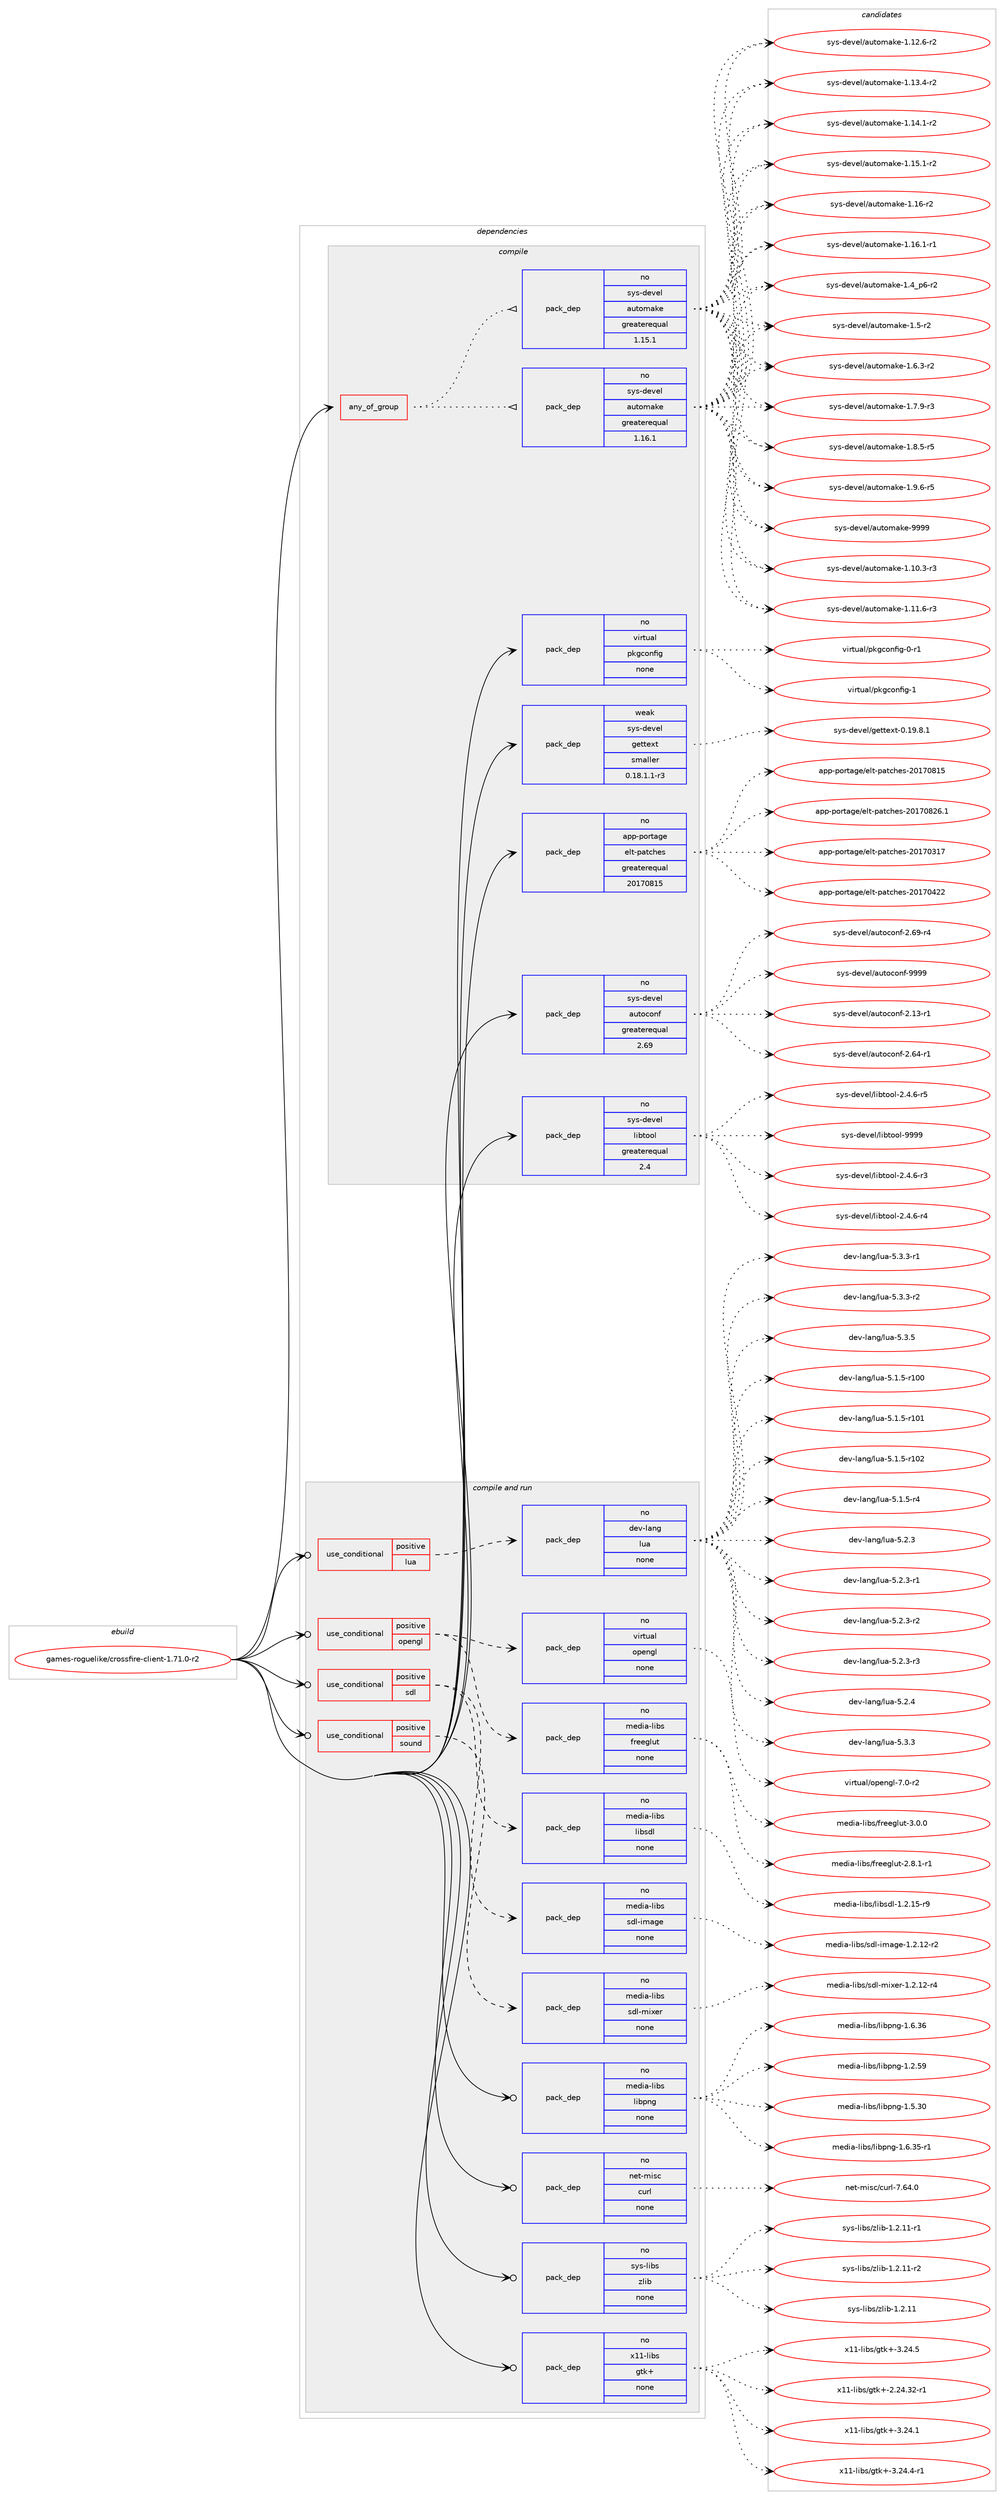 digraph prolog {

# *************
# Graph options
# *************

newrank=true;
concentrate=true;
compound=true;
graph [rankdir=LR,fontname=Helvetica,fontsize=10,ranksep=1.5];#, ranksep=2.5, nodesep=0.2];
edge  [arrowhead=vee];
node  [fontname=Helvetica,fontsize=10];

# **********
# The ebuild
# **********

subgraph cluster_leftcol {
color=gray;
rank=same;
label=<<i>ebuild</i>>;
id [label="games-roguelike/crossfire-client-1.71.0-r2", color=red, width=4, href="../games-roguelike/crossfire-client-1.71.0-r2.svg"];
}

# ****************
# The dependencies
# ****************

subgraph cluster_midcol {
color=gray;
label=<<i>dependencies</i>>;
subgraph cluster_compile {
fillcolor="#eeeeee";
style=filled;
label=<<i>compile</i>>;
subgraph any23485 {
dependency1559813 [label=<<TABLE BORDER="0" CELLBORDER="1" CELLSPACING="0" CELLPADDING="4"><TR><TD CELLPADDING="10">any_of_group</TD></TR></TABLE>>, shape=none, color=red];subgraph pack1108776 {
dependency1559814 [label=<<TABLE BORDER="0" CELLBORDER="1" CELLSPACING="0" CELLPADDING="4" WIDTH="220"><TR><TD ROWSPAN="6" CELLPADDING="30">pack_dep</TD></TR><TR><TD WIDTH="110">no</TD></TR><TR><TD>sys-devel</TD></TR><TR><TD>automake</TD></TR><TR><TD>greaterequal</TD></TR><TR><TD>1.16.1</TD></TR></TABLE>>, shape=none, color=blue];
}
dependency1559813:e -> dependency1559814:w [weight=20,style="dotted",arrowhead="oinv"];
subgraph pack1108777 {
dependency1559815 [label=<<TABLE BORDER="0" CELLBORDER="1" CELLSPACING="0" CELLPADDING="4" WIDTH="220"><TR><TD ROWSPAN="6" CELLPADDING="30">pack_dep</TD></TR><TR><TD WIDTH="110">no</TD></TR><TR><TD>sys-devel</TD></TR><TR><TD>automake</TD></TR><TR><TD>greaterequal</TD></TR><TR><TD>1.15.1</TD></TR></TABLE>>, shape=none, color=blue];
}
dependency1559813:e -> dependency1559815:w [weight=20,style="dotted",arrowhead="oinv"];
}
id:e -> dependency1559813:w [weight=20,style="solid",arrowhead="vee"];
subgraph pack1108778 {
dependency1559816 [label=<<TABLE BORDER="0" CELLBORDER="1" CELLSPACING="0" CELLPADDING="4" WIDTH="220"><TR><TD ROWSPAN="6" CELLPADDING="30">pack_dep</TD></TR><TR><TD WIDTH="110">no</TD></TR><TR><TD>app-portage</TD></TR><TR><TD>elt-patches</TD></TR><TR><TD>greaterequal</TD></TR><TR><TD>20170815</TD></TR></TABLE>>, shape=none, color=blue];
}
id:e -> dependency1559816:w [weight=20,style="solid",arrowhead="vee"];
subgraph pack1108779 {
dependency1559817 [label=<<TABLE BORDER="0" CELLBORDER="1" CELLSPACING="0" CELLPADDING="4" WIDTH="220"><TR><TD ROWSPAN="6" CELLPADDING="30">pack_dep</TD></TR><TR><TD WIDTH="110">no</TD></TR><TR><TD>sys-devel</TD></TR><TR><TD>autoconf</TD></TR><TR><TD>greaterequal</TD></TR><TR><TD>2.69</TD></TR></TABLE>>, shape=none, color=blue];
}
id:e -> dependency1559817:w [weight=20,style="solid",arrowhead="vee"];
subgraph pack1108780 {
dependency1559818 [label=<<TABLE BORDER="0" CELLBORDER="1" CELLSPACING="0" CELLPADDING="4" WIDTH="220"><TR><TD ROWSPAN="6" CELLPADDING="30">pack_dep</TD></TR><TR><TD WIDTH="110">no</TD></TR><TR><TD>sys-devel</TD></TR><TR><TD>libtool</TD></TR><TR><TD>greaterequal</TD></TR><TR><TD>2.4</TD></TR></TABLE>>, shape=none, color=blue];
}
id:e -> dependency1559818:w [weight=20,style="solid",arrowhead="vee"];
subgraph pack1108781 {
dependency1559819 [label=<<TABLE BORDER="0" CELLBORDER="1" CELLSPACING="0" CELLPADDING="4" WIDTH="220"><TR><TD ROWSPAN="6" CELLPADDING="30">pack_dep</TD></TR><TR><TD WIDTH="110">no</TD></TR><TR><TD>virtual</TD></TR><TR><TD>pkgconfig</TD></TR><TR><TD>none</TD></TR><TR><TD></TD></TR></TABLE>>, shape=none, color=blue];
}
id:e -> dependency1559819:w [weight=20,style="solid",arrowhead="vee"];
subgraph pack1108782 {
dependency1559820 [label=<<TABLE BORDER="0" CELLBORDER="1" CELLSPACING="0" CELLPADDING="4" WIDTH="220"><TR><TD ROWSPAN="6" CELLPADDING="30">pack_dep</TD></TR><TR><TD WIDTH="110">weak</TD></TR><TR><TD>sys-devel</TD></TR><TR><TD>gettext</TD></TR><TR><TD>smaller</TD></TR><TR><TD>0.18.1.1-r3</TD></TR></TABLE>>, shape=none, color=blue];
}
id:e -> dependency1559820:w [weight=20,style="solid",arrowhead="vee"];
}
subgraph cluster_compileandrun {
fillcolor="#eeeeee";
style=filled;
label=<<i>compile and run</i>>;
subgraph cond426959 {
dependency1559821 [label=<<TABLE BORDER="0" CELLBORDER="1" CELLSPACING="0" CELLPADDING="4"><TR><TD ROWSPAN="3" CELLPADDING="10">use_conditional</TD></TR><TR><TD>positive</TD></TR><TR><TD>lua</TD></TR></TABLE>>, shape=none, color=red];
subgraph pack1108783 {
dependency1559822 [label=<<TABLE BORDER="0" CELLBORDER="1" CELLSPACING="0" CELLPADDING="4" WIDTH="220"><TR><TD ROWSPAN="6" CELLPADDING="30">pack_dep</TD></TR><TR><TD WIDTH="110">no</TD></TR><TR><TD>dev-lang</TD></TR><TR><TD>lua</TD></TR><TR><TD>none</TD></TR><TR><TD></TD></TR></TABLE>>, shape=none, color=blue];
}
dependency1559821:e -> dependency1559822:w [weight=20,style="dashed",arrowhead="vee"];
}
id:e -> dependency1559821:w [weight=20,style="solid",arrowhead="odotvee"];
subgraph cond426960 {
dependency1559823 [label=<<TABLE BORDER="0" CELLBORDER="1" CELLSPACING="0" CELLPADDING="4"><TR><TD ROWSPAN="3" CELLPADDING="10">use_conditional</TD></TR><TR><TD>positive</TD></TR><TR><TD>opengl</TD></TR></TABLE>>, shape=none, color=red];
subgraph pack1108784 {
dependency1559824 [label=<<TABLE BORDER="0" CELLBORDER="1" CELLSPACING="0" CELLPADDING="4" WIDTH="220"><TR><TD ROWSPAN="6" CELLPADDING="30">pack_dep</TD></TR><TR><TD WIDTH="110">no</TD></TR><TR><TD>virtual</TD></TR><TR><TD>opengl</TD></TR><TR><TD>none</TD></TR><TR><TD></TD></TR></TABLE>>, shape=none, color=blue];
}
dependency1559823:e -> dependency1559824:w [weight=20,style="dashed",arrowhead="vee"];
subgraph pack1108785 {
dependency1559825 [label=<<TABLE BORDER="0" CELLBORDER="1" CELLSPACING="0" CELLPADDING="4" WIDTH="220"><TR><TD ROWSPAN="6" CELLPADDING="30">pack_dep</TD></TR><TR><TD WIDTH="110">no</TD></TR><TR><TD>media-libs</TD></TR><TR><TD>freeglut</TD></TR><TR><TD>none</TD></TR><TR><TD></TD></TR></TABLE>>, shape=none, color=blue];
}
dependency1559823:e -> dependency1559825:w [weight=20,style="dashed",arrowhead="vee"];
}
id:e -> dependency1559823:w [weight=20,style="solid",arrowhead="odotvee"];
subgraph cond426961 {
dependency1559826 [label=<<TABLE BORDER="0" CELLBORDER="1" CELLSPACING="0" CELLPADDING="4"><TR><TD ROWSPAN="3" CELLPADDING="10">use_conditional</TD></TR><TR><TD>positive</TD></TR><TR><TD>sdl</TD></TR></TABLE>>, shape=none, color=red];
subgraph pack1108786 {
dependency1559827 [label=<<TABLE BORDER="0" CELLBORDER="1" CELLSPACING="0" CELLPADDING="4" WIDTH="220"><TR><TD ROWSPAN="6" CELLPADDING="30">pack_dep</TD></TR><TR><TD WIDTH="110">no</TD></TR><TR><TD>media-libs</TD></TR><TR><TD>libsdl</TD></TR><TR><TD>none</TD></TR><TR><TD></TD></TR></TABLE>>, shape=none, color=blue];
}
dependency1559826:e -> dependency1559827:w [weight=20,style="dashed",arrowhead="vee"];
subgraph pack1108787 {
dependency1559828 [label=<<TABLE BORDER="0" CELLBORDER="1" CELLSPACING="0" CELLPADDING="4" WIDTH="220"><TR><TD ROWSPAN="6" CELLPADDING="30">pack_dep</TD></TR><TR><TD WIDTH="110">no</TD></TR><TR><TD>media-libs</TD></TR><TR><TD>sdl-image</TD></TR><TR><TD>none</TD></TR><TR><TD></TD></TR></TABLE>>, shape=none, color=blue];
}
dependency1559826:e -> dependency1559828:w [weight=20,style="dashed",arrowhead="vee"];
}
id:e -> dependency1559826:w [weight=20,style="solid",arrowhead="odotvee"];
subgraph cond426962 {
dependency1559829 [label=<<TABLE BORDER="0" CELLBORDER="1" CELLSPACING="0" CELLPADDING="4"><TR><TD ROWSPAN="3" CELLPADDING="10">use_conditional</TD></TR><TR><TD>positive</TD></TR><TR><TD>sound</TD></TR></TABLE>>, shape=none, color=red];
subgraph pack1108788 {
dependency1559830 [label=<<TABLE BORDER="0" CELLBORDER="1" CELLSPACING="0" CELLPADDING="4" WIDTH="220"><TR><TD ROWSPAN="6" CELLPADDING="30">pack_dep</TD></TR><TR><TD WIDTH="110">no</TD></TR><TR><TD>media-libs</TD></TR><TR><TD>sdl-mixer</TD></TR><TR><TD>none</TD></TR><TR><TD></TD></TR></TABLE>>, shape=none, color=blue];
}
dependency1559829:e -> dependency1559830:w [weight=20,style="dashed",arrowhead="vee"];
}
id:e -> dependency1559829:w [weight=20,style="solid",arrowhead="odotvee"];
subgraph pack1108789 {
dependency1559831 [label=<<TABLE BORDER="0" CELLBORDER="1" CELLSPACING="0" CELLPADDING="4" WIDTH="220"><TR><TD ROWSPAN="6" CELLPADDING="30">pack_dep</TD></TR><TR><TD WIDTH="110">no</TD></TR><TR><TD>media-libs</TD></TR><TR><TD>libpng</TD></TR><TR><TD>none</TD></TR><TR><TD></TD></TR></TABLE>>, shape=none, color=blue];
}
id:e -> dependency1559831:w [weight=20,style="solid",arrowhead="odotvee"];
subgraph pack1108790 {
dependency1559832 [label=<<TABLE BORDER="0" CELLBORDER="1" CELLSPACING="0" CELLPADDING="4" WIDTH="220"><TR><TD ROWSPAN="6" CELLPADDING="30">pack_dep</TD></TR><TR><TD WIDTH="110">no</TD></TR><TR><TD>net-misc</TD></TR><TR><TD>curl</TD></TR><TR><TD>none</TD></TR><TR><TD></TD></TR></TABLE>>, shape=none, color=blue];
}
id:e -> dependency1559832:w [weight=20,style="solid",arrowhead="odotvee"];
subgraph pack1108791 {
dependency1559833 [label=<<TABLE BORDER="0" CELLBORDER="1" CELLSPACING="0" CELLPADDING="4" WIDTH="220"><TR><TD ROWSPAN="6" CELLPADDING="30">pack_dep</TD></TR><TR><TD WIDTH="110">no</TD></TR><TR><TD>sys-libs</TD></TR><TR><TD>zlib</TD></TR><TR><TD>none</TD></TR><TR><TD></TD></TR></TABLE>>, shape=none, color=blue];
}
id:e -> dependency1559833:w [weight=20,style="solid",arrowhead="odotvee"];
subgraph pack1108792 {
dependency1559834 [label=<<TABLE BORDER="0" CELLBORDER="1" CELLSPACING="0" CELLPADDING="4" WIDTH="220"><TR><TD ROWSPAN="6" CELLPADDING="30">pack_dep</TD></TR><TR><TD WIDTH="110">no</TD></TR><TR><TD>x11-libs</TD></TR><TR><TD>gtk+</TD></TR><TR><TD>none</TD></TR><TR><TD></TD></TR></TABLE>>, shape=none, color=blue];
}
id:e -> dependency1559834:w [weight=20,style="solid",arrowhead="odotvee"];
}
subgraph cluster_run {
fillcolor="#eeeeee";
style=filled;
label=<<i>run</i>>;
}
}

# **************
# The candidates
# **************

subgraph cluster_choices {
rank=same;
color=gray;
label=<<i>candidates</i>>;

subgraph choice1108776 {
color=black;
nodesep=1;
choice11512111545100101118101108479711711611110997107101454946494846514511451 [label="sys-devel/automake-1.10.3-r3", color=red, width=4,href="../sys-devel/automake-1.10.3-r3.svg"];
choice11512111545100101118101108479711711611110997107101454946494946544511451 [label="sys-devel/automake-1.11.6-r3", color=red, width=4,href="../sys-devel/automake-1.11.6-r3.svg"];
choice11512111545100101118101108479711711611110997107101454946495046544511450 [label="sys-devel/automake-1.12.6-r2", color=red, width=4,href="../sys-devel/automake-1.12.6-r2.svg"];
choice11512111545100101118101108479711711611110997107101454946495146524511450 [label="sys-devel/automake-1.13.4-r2", color=red, width=4,href="../sys-devel/automake-1.13.4-r2.svg"];
choice11512111545100101118101108479711711611110997107101454946495246494511450 [label="sys-devel/automake-1.14.1-r2", color=red, width=4,href="../sys-devel/automake-1.14.1-r2.svg"];
choice11512111545100101118101108479711711611110997107101454946495346494511450 [label="sys-devel/automake-1.15.1-r2", color=red, width=4,href="../sys-devel/automake-1.15.1-r2.svg"];
choice1151211154510010111810110847971171161111099710710145494649544511450 [label="sys-devel/automake-1.16-r2", color=red, width=4,href="../sys-devel/automake-1.16-r2.svg"];
choice11512111545100101118101108479711711611110997107101454946495446494511449 [label="sys-devel/automake-1.16.1-r1", color=red, width=4,href="../sys-devel/automake-1.16.1-r1.svg"];
choice115121115451001011181011084797117116111109971071014549465295112544511450 [label="sys-devel/automake-1.4_p6-r2", color=red, width=4,href="../sys-devel/automake-1.4_p6-r2.svg"];
choice11512111545100101118101108479711711611110997107101454946534511450 [label="sys-devel/automake-1.5-r2", color=red, width=4,href="../sys-devel/automake-1.5-r2.svg"];
choice115121115451001011181011084797117116111109971071014549465446514511450 [label="sys-devel/automake-1.6.3-r2", color=red, width=4,href="../sys-devel/automake-1.6.3-r2.svg"];
choice115121115451001011181011084797117116111109971071014549465546574511451 [label="sys-devel/automake-1.7.9-r3", color=red, width=4,href="../sys-devel/automake-1.7.9-r3.svg"];
choice115121115451001011181011084797117116111109971071014549465646534511453 [label="sys-devel/automake-1.8.5-r5", color=red, width=4,href="../sys-devel/automake-1.8.5-r5.svg"];
choice115121115451001011181011084797117116111109971071014549465746544511453 [label="sys-devel/automake-1.9.6-r5", color=red, width=4,href="../sys-devel/automake-1.9.6-r5.svg"];
choice115121115451001011181011084797117116111109971071014557575757 [label="sys-devel/automake-9999", color=red, width=4,href="../sys-devel/automake-9999.svg"];
dependency1559814:e -> choice11512111545100101118101108479711711611110997107101454946494846514511451:w [style=dotted,weight="100"];
dependency1559814:e -> choice11512111545100101118101108479711711611110997107101454946494946544511451:w [style=dotted,weight="100"];
dependency1559814:e -> choice11512111545100101118101108479711711611110997107101454946495046544511450:w [style=dotted,weight="100"];
dependency1559814:e -> choice11512111545100101118101108479711711611110997107101454946495146524511450:w [style=dotted,weight="100"];
dependency1559814:e -> choice11512111545100101118101108479711711611110997107101454946495246494511450:w [style=dotted,weight="100"];
dependency1559814:e -> choice11512111545100101118101108479711711611110997107101454946495346494511450:w [style=dotted,weight="100"];
dependency1559814:e -> choice1151211154510010111810110847971171161111099710710145494649544511450:w [style=dotted,weight="100"];
dependency1559814:e -> choice11512111545100101118101108479711711611110997107101454946495446494511449:w [style=dotted,weight="100"];
dependency1559814:e -> choice115121115451001011181011084797117116111109971071014549465295112544511450:w [style=dotted,weight="100"];
dependency1559814:e -> choice11512111545100101118101108479711711611110997107101454946534511450:w [style=dotted,weight="100"];
dependency1559814:e -> choice115121115451001011181011084797117116111109971071014549465446514511450:w [style=dotted,weight="100"];
dependency1559814:e -> choice115121115451001011181011084797117116111109971071014549465546574511451:w [style=dotted,weight="100"];
dependency1559814:e -> choice115121115451001011181011084797117116111109971071014549465646534511453:w [style=dotted,weight="100"];
dependency1559814:e -> choice115121115451001011181011084797117116111109971071014549465746544511453:w [style=dotted,weight="100"];
dependency1559814:e -> choice115121115451001011181011084797117116111109971071014557575757:w [style=dotted,weight="100"];
}
subgraph choice1108777 {
color=black;
nodesep=1;
choice11512111545100101118101108479711711611110997107101454946494846514511451 [label="sys-devel/automake-1.10.3-r3", color=red, width=4,href="../sys-devel/automake-1.10.3-r3.svg"];
choice11512111545100101118101108479711711611110997107101454946494946544511451 [label="sys-devel/automake-1.11.6-r3", color=red, width=4,href="../sys-devel/automake-1.11.6-r3.svg"];
choice11512111545100101118101108479711711611110997107101454946495046544511450 [label="sys-devel/automake-1.12.6-r2", color=red, width=4,href="../sys-devel/automake-1.12.6-r2.svg"];
choice11512111545100101118101108479711711611110997107101454946495146524511450 [label="sys-devel/automake-1.13.4-r2", color=red, width=4,href="../sys-devel/automake-1.13.4-r2.svg"];
choice11512111545100101118101108479711711611110997107101454946495246494511450 [label="sys-devel/automake-1.14.1-r2", color=red, width=4,href="../sys-devel/automake-1.14.1-r2.svg"];
choice11512111545100101118101108479711711611110997107101454946495346494511450 [label="sys-devel/automake-1.15.1-r2", color=red, width=4,href="../sys-devel/automake-1.15.1-r2.svg"];
choice1151211154510010111810110847971171161111099710710145494649544511450 [label="sys-devel/automake-1.16-r2", color=red, width=4,href="../sys-devel/automake-1.16-r2.svg"];
choice11512111545100101118101108479711711611110997107101454946495446494511449 [label="sys-devel/automake-1.16.1-r1", color=red, width=4,href="../sys-devel/automake-1.16.1-r1.svg"];
choice115121115451001011181011084797117116111109971071014549465295112544511450 [label="sys-devel/automake-1.4_p6-r2", color=red, width=4,href="../sys-devel/automake-1.4_p6-r2.svg"];
choice11512111545100101118101108479711711611110997107101454946534511450 [label="sys-devel/automake-1.5-r2", color=red, width=4,href="../sys-devel/automake-1.5-r2.svg"];
choice115121115451001011181011084797117116111109971071014549465446514511450 [label="sys-devel/automake-1.6.3-r2", color=red, width=4,href="../sys-devel/automake-1.6.3-r2.svg"];
choice115121115451001011181011084797117116111109971071014549465546574511451 [label="sys-devel/automake-1.7.9-r3", color=red, width=4,href="../sys-devel/automake-1.7.9-r3.svg"];
choice115121115451001011181011084797117116111109971071014549465646534511453 [label="sys-devel/automake-1.8.5-r5", color=red, width=4,href="../sys-devel/automake-1.8.5-r5.svg"];
choice115121115451001011181011084797117116111109971071014549465746544511453 [label="sys-devel/automake-1.9.6-r5", color=red, width=4,href="../sys-devel/automake-1.9.6-r5.svg"];
choice115121115451001011181011084797117116111109971071014557575757 [label="sys-devel/automake-9999", color=red, width=4,href="../sys-devel/automake-9999.svg"];
dependency1559815:e -> choice11512111545100101118101108479711711611110997107101454946494846514511451:w [style=dotted,weight="100"];
dependency1559815:e -> choice11512111545100101118101108479711711611110997107101454946494946544511451:w [style=dotted,weight="100"];
dependency1559815:e -> choice11512111545100101118101108479711711611110997107101454946495046544511450:w [style=dotted,weight="100"];
dependency1559815:e -> choice11512111545100101118101108479711711611110997107101454946495146524511450:w [style=dotted,weight="100"];
dependency1559815:e -> choice11512111545100101118101108479711711611110997107101454946495246494511450:w [style=dotted,weight="100"];
dependency1559815:e -> choice11512111545100101118101108479711711611110997107101454946495346494511450:w [style=dotted,weight="100"];
dependency1559815:e -> choice1151211154510010111810110847971171161111099710710145494649544511450:w [style=dotted,weight="100"];
dependency1559815:e -> choice11512111545100101118101108479711711611110997107101454946495446494511449:w [style=dotted,weight="100"];
dependency1559815:e -> choice115121115451001011181011084797117116111109971071014549465295112544511450:w [style=dotted,weight="100"];
dependency1559815:e -> choice11512111545100101118101108479711711611110997107101454946534511450:w [style=dotted,weight="100"];
dependency1559815:e -> choice115121115451001011181011084797117116111109971071014549465446514511450:w [style=dotted,weight="100"];
dependency1559815:e -> choice115121115451001011181011084797117116111109971071014549465546574511451:w [style=dotted,weight="100"];
dependency1559815:e -> choice115121115451001011181011084797117116111109971071014549465646534511453:w [style=dotted,weight="100"];
dependency1559815:e -> choice115121115451001011181011084797117116111109971071014549465746544511453:w [style=dotted,weight="100"];
dependency1559815:e -> choice115121115451001011181011084797117116111109971071014557575757:w [style=dotted,weight="100"];
}
subgraph choice1108778 {
color=black;
nodesep=1;
choice97112112451121111141169710310147101108116451129711699104101115455048495548514955 [label="app-portage/elt-patches-20170317", color=red, width=4,href="../app-portage/elt-patches-20170317.svg"];
choice97112112451121111141169710310147101108116451129711699104101115455048495548525050 [label="app-portage/elt-patches-20170422", color=red, width=4,href="../app-portage/elt-patches-20170422.svg"];
choice97112112451121111141169710310147101108116451129711699104101115455048495548564953 [label="app-portage/elt-patches-20170815", color=red, width=4,href="../app-portage/elt-patches-20170815.svg"];
choice971121124511211111411697103101471011081164511297116991041011154550484955485650544649 [label="app-portage/elt-patches-20170826.1", color=red, width=4,href="../app-portage/elt-patches-20170826.1.svg"];
dependency1559816:e -> choice97112112451121111141169710310147101108116451129711699104101115455048495548514955:w [style=dotted,weight="100"];
dependency1559816:e -> choice97112112451121111141169710310147101108116451129711699104101115455048495548525050:w [style=dotted,weight="100"];
dependency1559816:e -> choice97112112451121111141169710310147101108116451129711699104101115455048495548564953:w [style=dotted,weight="100"];
dependency1559816:e -> choice971121124511211111411697103101471011081164511297116991041011154550484955485650544649:w [style=dotted,weight="100"];
}
subgraph choice1108779 {
color=black;
nodesep=1;
choice1151211154510010111810110847971171161119911111010245504649514511449 [label="sys-devel/autoconf-2.13-r1", color=red, width=4,href="../sys-devel/autoconf-2.13-r1.svg"];
choice1151211154510010111810110847971171161119911111010245504654524511449 [label="sys-devel/autoconf-2.64-r1", color=red, width=4,href="../sys-devel/autoconf-2.64-r1.svg"];
choice1151211154510010111810110847971171161119911111010245504654574511452 [label="sys-devel/autoconf-2.69-r4", color=red, width=4,href="../sys-devel/autoconf-2.69-r4.svg"];
choice115121115451001011181011084797117116111991111101024557575757 [label="sys-devel/autoconf-9999", color=red, width=4,href="../sys-devel/autoconf-9999.svg"];
dependency1559817:e -> choice1151211154510010111810110847971171161119911111010245504649514511449:w [style=dotted,weight="100"];
dependency1559817:e -> choice1151211154510010111810110847971171161119911111010245504654524511449:w [style=dotted,weight="100"];
dependency1559817:e -> choice1151211154510010111810110847971171161119911111010245504654574511452:w [style=dotted,weight="100"];
dependency1559817:e -> choice115121115451001011181011084797117116111991111101024557575757:w [style=dotted,weight="100"];
}
subgraph choice1108780 {
color=black;
nodesep=1;
choice1151211154510010111810110847108105981161111111084550465246544511451 [label="sys-devel/libtool-2.4.6-r3", color=red, width=4,href="../sys-devel/libtool-2.4.6-r3.svg"];
choice1151211154510010111810110847108105981161111111084550465246544511452 [label="sys-devel/libtool-2.4.6-r4", color=red, width=4,href="../sys-devel/libtool-2.4.6-r4.svg"];
choice1151211154510010111810110847108105981161111111084550465246544511453 [label="sys-devel/libtool-2.4.6-r5", color=red, width=4,href="../sys-devel/libtool-2.4.6-r5.svg"];
choice1151211154510010111810110847108105981161111111084557575757 [label="sys-devel/libtool-9999", color=red, width=4,href="../sys-devel/libtool-9999.svg"];
dependency1559818:e -> choice1151211154510010111810110847108105981161111111084550465246544511451:w [style=dotted,weight="100"];
dependency1559818:e -> choice1151211154510010111810110847108105981161111111084550465246544511452:w [style=dotted,weight="100"];
dependency1559818:e -> choice1151211154510010111810110847108105981161111111084550465246544511453:w [style=dotted,weight="100"];
dependency1559818:e -> choice1151211154510010111810110847108105981161111111084557575757:w [style=dotted,weight="100"];
}
subgraph choice1108781 {
color=black;
nodesep=1;
choice11810511411611797108471121071039911111010210510345484511449 [label="virtual/pkgconfig-0-r1", color=red, width=4,href="../virtual/pkgconfig-0-r1.svg"];
choice1181051141161179710847112107103991111101021051034549 [label="virtual/pkgconfig-1", color=red, width=4,href="../virtual/pkgconfig-1.svg"];
dependency1559819:e -> choice11810511411611797108471121071039911111010210510345484511449:w [style=dotted,weight="100"];
dependency1559819:e -> choice1181051141161179710847112107103991111101021051034549:w [style=dotted,weight="100"];
}
subgraph choice1108782 {
color=black;
nodesep=1;
choice1151211154510010111810110847103101116116101120116454846495746564649 [label="sys-devel/gettext-0.19.8.1", color=red, width=4,href="../sys-devel/gettext-0.19.8.1.svg"];
dependency1559820:e -> choice1151211154510010111810110847103101116116101120116454846495746564649:w [style=dotted,weight="100"];
}
subgraph choice1108783 {
color=black;
nodesep=1;
choice1001011184510897110103471081179745534649465345114494848 [label="dev-lang/lua-5.1.5-r100", color=red, width=4,href="../dev-lang/lua-5.1.5-r100.svg"];
choice1001011184510897110103471081179745534649465345114494849 [label="dev-lang/lua-5.1.5-r101", color=red, width=4,href="../dev-lang/lua-5.1.5-r101.svg"];
choice1001011184510897110103471081179745534649465345114494850 [label="dev-lang/lua-5.1.5-r102", color=red, width=4,href="../dev-lang/lua-5.1.5-r102.svg"];
choice100101118451089711010347108117974553464946534511452 [label="dev-lang/lua-5.1.5-r4", color=red, width=4,href="../dev-lang/lua-5.1.5-r4.svg"];
choice10010111845108971101034710811797455346504651 [label="dev-lang/lua-5.2.3", color=red, width=4,href="../dev-lang/lua-5.2.3.svg"];
choice100101118451089711010347108117974553465046514511449 [label="dev-lang/lua-5.2.3-r1", color=red, width=4,href="../dev-lang/lua-5.2.3-r1.svg"];
choice100101118451089711010347108117974553465046514511450 [label="dev-lang/lua-5.2.3-r2", color=red, width=4,href="../dev-lang/lua-5.2.3-r2.svg"];
choice100101118451089711010347108117974553465046514511451 [label="dev-lang/lua-5.2.3-r3", color=red, width=4,href="../dev-lang/lua-5.2.3-r3.svg"];
choice10010111845108971101034710811797455346504652 [label="dev-lang/lua-5.2.4", color=red, width=4,href="../dev-lang/lua-5.2.4.svg"];
choice10010111845108971101034710811797455346514651 [label="dev-lang/lua-5.3.3", color=red, width=4,href="../dev-lang/lua-5.3.3.svg"];
choice100101118451089711010347108117974553465146514511449 [label="dev-lang/lua-5.3.3-r1", color=red, width=4,href="../dev-lang/lua-5.3.3-r1.svg"];
choice100101118451089711010347108117974553465146514511450 [label="dev-lang/lua-5.3.3-r2", color=red, width=4,href="../dev-lang/lua-5.3.3-r2.svg"];
choice10010111845108971101034710811797455346514653 [label="dev-lang/lua-5.3.5", color=red, width=4,href="../dev-lang/lua-5.3.5.svg"];
dependency1559822:e -> choice1001011184510897110103471081179745534649465345114494848:w [style=dotted,weight="100"];
dependency1559822:e -> choice1001011184510897110103471081179745534649465345114494849:w [style=dotted,weight="100"];
dependency1559822:e -> choice1001011184510897110103471081179745534649465345114494850:w [style=dotted,weight="100"];
dependency1559822:e -> choice100101118451089711010347108117974553464946534511452:w [style=dotted,weight="100"];
dependency1559822:e -> choice10010111845108971101034710811797455346504651:w [style=dotted,weight="100"];
dependency1559822:e -> choice100101118451089711010347108117974553465046514511449:w [style=dotted,weight="100"];
dependency1559822:e -> choice100101118451089711010347108117974553465046514511450:w [style=dotted,weight="100"];
dependency1559822:e -> choice100101118451089711010347108117974553465046514511451:w [style=dotted,weight="100"];
dependency1559822:e -> choice10010111845108971101034710811797455346504652:w [style=dotted,weight="100"];
dependency1559822:e -> choice10010111845108971101034710811797455346514651:w [style=dotted,weight="100"];
dependency1559822:e -> choice100101118451089711010347108117974553465146514511449:w [style=dotted,weight="100"];
dependency1559822:e -> choice100101118451089711010347108117974553465146514511450:w [style=dotted,weight="100"];
dependency1559822:e -> choice10010111845108971101034710811797455346514653:w [style=dotted,weight="100"];
}
subgraph choice1108784 {
color=black;
nodesep=1;
choice1181051141161179710847111112101110103108455546484511450 [label="virtual/opengl-7.0-r2", color=red, width=4,href="../virtual/opengl-7.0-r2.svg"];
dependency1559824:e -> choice1181051141161179710847111112101110103108455546484511450:w [style=dotted,weight="100"];
}
subgraph choice1108785 {
color=black;
nodesep=1;
choice109101100105974510810598115471021141011011031081171164550465646494511449 [label="media-libs/freeglut-2.8.1-r1", color=red, width=4,href="../media-libs/freeglut-2.8.1-r1.svg"];
choice10910110010597451081059811547102114101101103108117116455146484648 [label="media-libs/freeglut-3.0.0", color=red, width=4,href="../media-libs/freeglut-3.0.0.svg"];
dependency1559825:e -> choice109101100105974510810598115471021141011011031081171164550465646494511449:w [style=dotted,weight="100"];
dependency1559825:e -> choice10910110010597451081059811547102114101101103108117116455146484648:w [style=dotted,weight="100"];
}
subgraph choice1108786 {
color=black;
nodesep=1;
choice1091011001059745108105981154710810598115100108454946504649534511457 [label="media-libs/libsdl-1.2.15-r9", color=red, width=4,href="../media-libs/libsdl-1.2.15-r9.svg"];
dependency1559827:e -> choice1091011001059745108105981154710810598115100108454946504649534511457:w [style=dotted,weight="100"];
}
subgraph choice1108787 {
color=black;
nodesep=1;
choice109101100105974510810598115471151001084510510997103101454946504649504511450 [label="media-libs/sdl-image-1.2.12-r2", color=red, width=4,href="../media-libs/sdl-image-1.2.12-r2.svg"];
dependency1559828:e -> choice109101100105974510810598115471151001084510510997103101454946504649504511450:w [style=dotted,weight="100"];
}
subgraph choice1108788 {
color=black;
nodesep=1;
choice1091011001059745108105981154711510010845109105120101114454946504649504511452 [label="media-libs/sdl-mixer-1.2.12-r4", color=red, width=4,href="../media-libs/sdl-mixer-1.2.12-r4.svg"];
dependency1559830:e -> choice1091011001059745108105981154711510010845109105120101114454946504649504511452:w [style=dotted,weight="100"];
}
subgraph choice1108789 {
color=black;
nodesep=1;
choice109101100105974510810598115471081059811211010345494650465357 [label="media-libs/libpng-1.2.59", color=red, width=4,href="../media-libs/libpng-1.2.59.svg"];
choice109101100105974510810598115471081059811211010345494653465148 [label="media-libs/libpng-1.5.30", color=red, width=4,href="../media-libs/libpng-1.5.30.svg"];
choice1091011001059745108105981154710810598112110103454946544651534511449 [label="media-libs/libpng-1.6.35-r1", color=red, width=4,href="../media-libs/libpng-1.6.35-r1.svg"];
choice109101100105974510810598115471081059811211010345494654465154 [label="media-libs/libpng-1.6.36", color=red, width=4,href="../media-libs/libpng-1.6.36.svg"];
dependency1559831:e -> choice109101100105974510810598115471081059811211010345494650465357:w [style=dotted,weight="100"];
dependency1559831:e -> choice109101100105974510810598115471081059811211010345494653465148:w [style=dotted,weight="100"];
dependency1559831:e -> choice1091011001059745108105981154710810598112110103454946544651534511449:w [style=dotted,weight="100"];
dependency1559831:e -> choice109101100105974510810598115471081059811211010345494654465154:w [style=dotted,weight="100"];
}
subgraph choice1108790 {
color=black;
nodesep=1;
choice1101011164510910511599479911711410845554654524648 [label="net-misc/curl-7.64.0", color=red, width=4,href="../net-misc/curl-7.64.0.svg"];
dependency1559832:e -> choice1101011164510910511599479911711410845554654524648:w [style=dotted,weight="100"];
}
subgraph choice1108791 {
color=black;
nodesep=1;
choice1151211154510810598115471221081059845494650464949 [label="sys-libs/zlib-1.2.11", color=red, width=4,href="../sys-libs/zlib-1.2.11.svg"];
choice11512111545108105981154712210810598454946504649494511449 [label="sys-libs/zlib-1.2.11-r1", color=red, width=4,href="../sys-libs/zlib-1.2.11-r1.svg"];
choice11512111545108105981154712210810598454946504649494511450 [label="sys-libs/zlib-1.2.11-r2", color=red, width=4,href="../sys-libs/zlib-1.2.11-r2.svg"];
dependency1559833:e -> choice1151211154510810598115471221081059845494650464949:w [style=dotted,weight="100"];
dependency1559833:e -> choice11512111545108105981154712210810598454946504649494511449:w [style=dotted,weight="100"];
dependency1559833:e -> choice11512111545108105981154712210810598454946504649494511450:w [style=dotted,weight="100"];
}
subgraph choice1108792 {
color=black;
nodesep=1;
choice12049494510810598115471031161074345504650524651504511449 [label="x11-libs/gtk+-2.24.32-r1", color=red, width=4,href="../x11-libs/gtk+-2.24.32-r1.svg"];
choice12049494510810598115471031161074345514650524649 [label="x11-libs/gtk+-3.24.1", color=red, width=4,href="../x11-libs/gtk+-3.24.1.svg"];
choice120494945108105981154710311610743455146505246524511449 [label="x11-libs/gtk+-3.24.4-r1", color=red, width=4,href="../x11-libs/gtk+-3.24.4-r1.svg"];
choice12049494510810598115471031161074345514650524653 [label="x11-libs/gtk+-3.24.5", color=red, width=4,href="../x11-libs/gtk+-3.24.5.svg"];
dependency1559834:e -> choice12049494510810598115471031161074345504650524651504511449:w [style=dotted,weight="100"];
dependency1559834:e -> choice12049494510810598115471031161074345514650524649:w [style=dotted,weight="100"];
dependency1559834:e -> choice120494945108105981154710311610743455146505246524511449:w [style=dotted,weight="100"];
dependency1559834:e -> choice12049494510810598115471031161074345514650524653:w [style=dotted,weight="100"];
}
}

}
